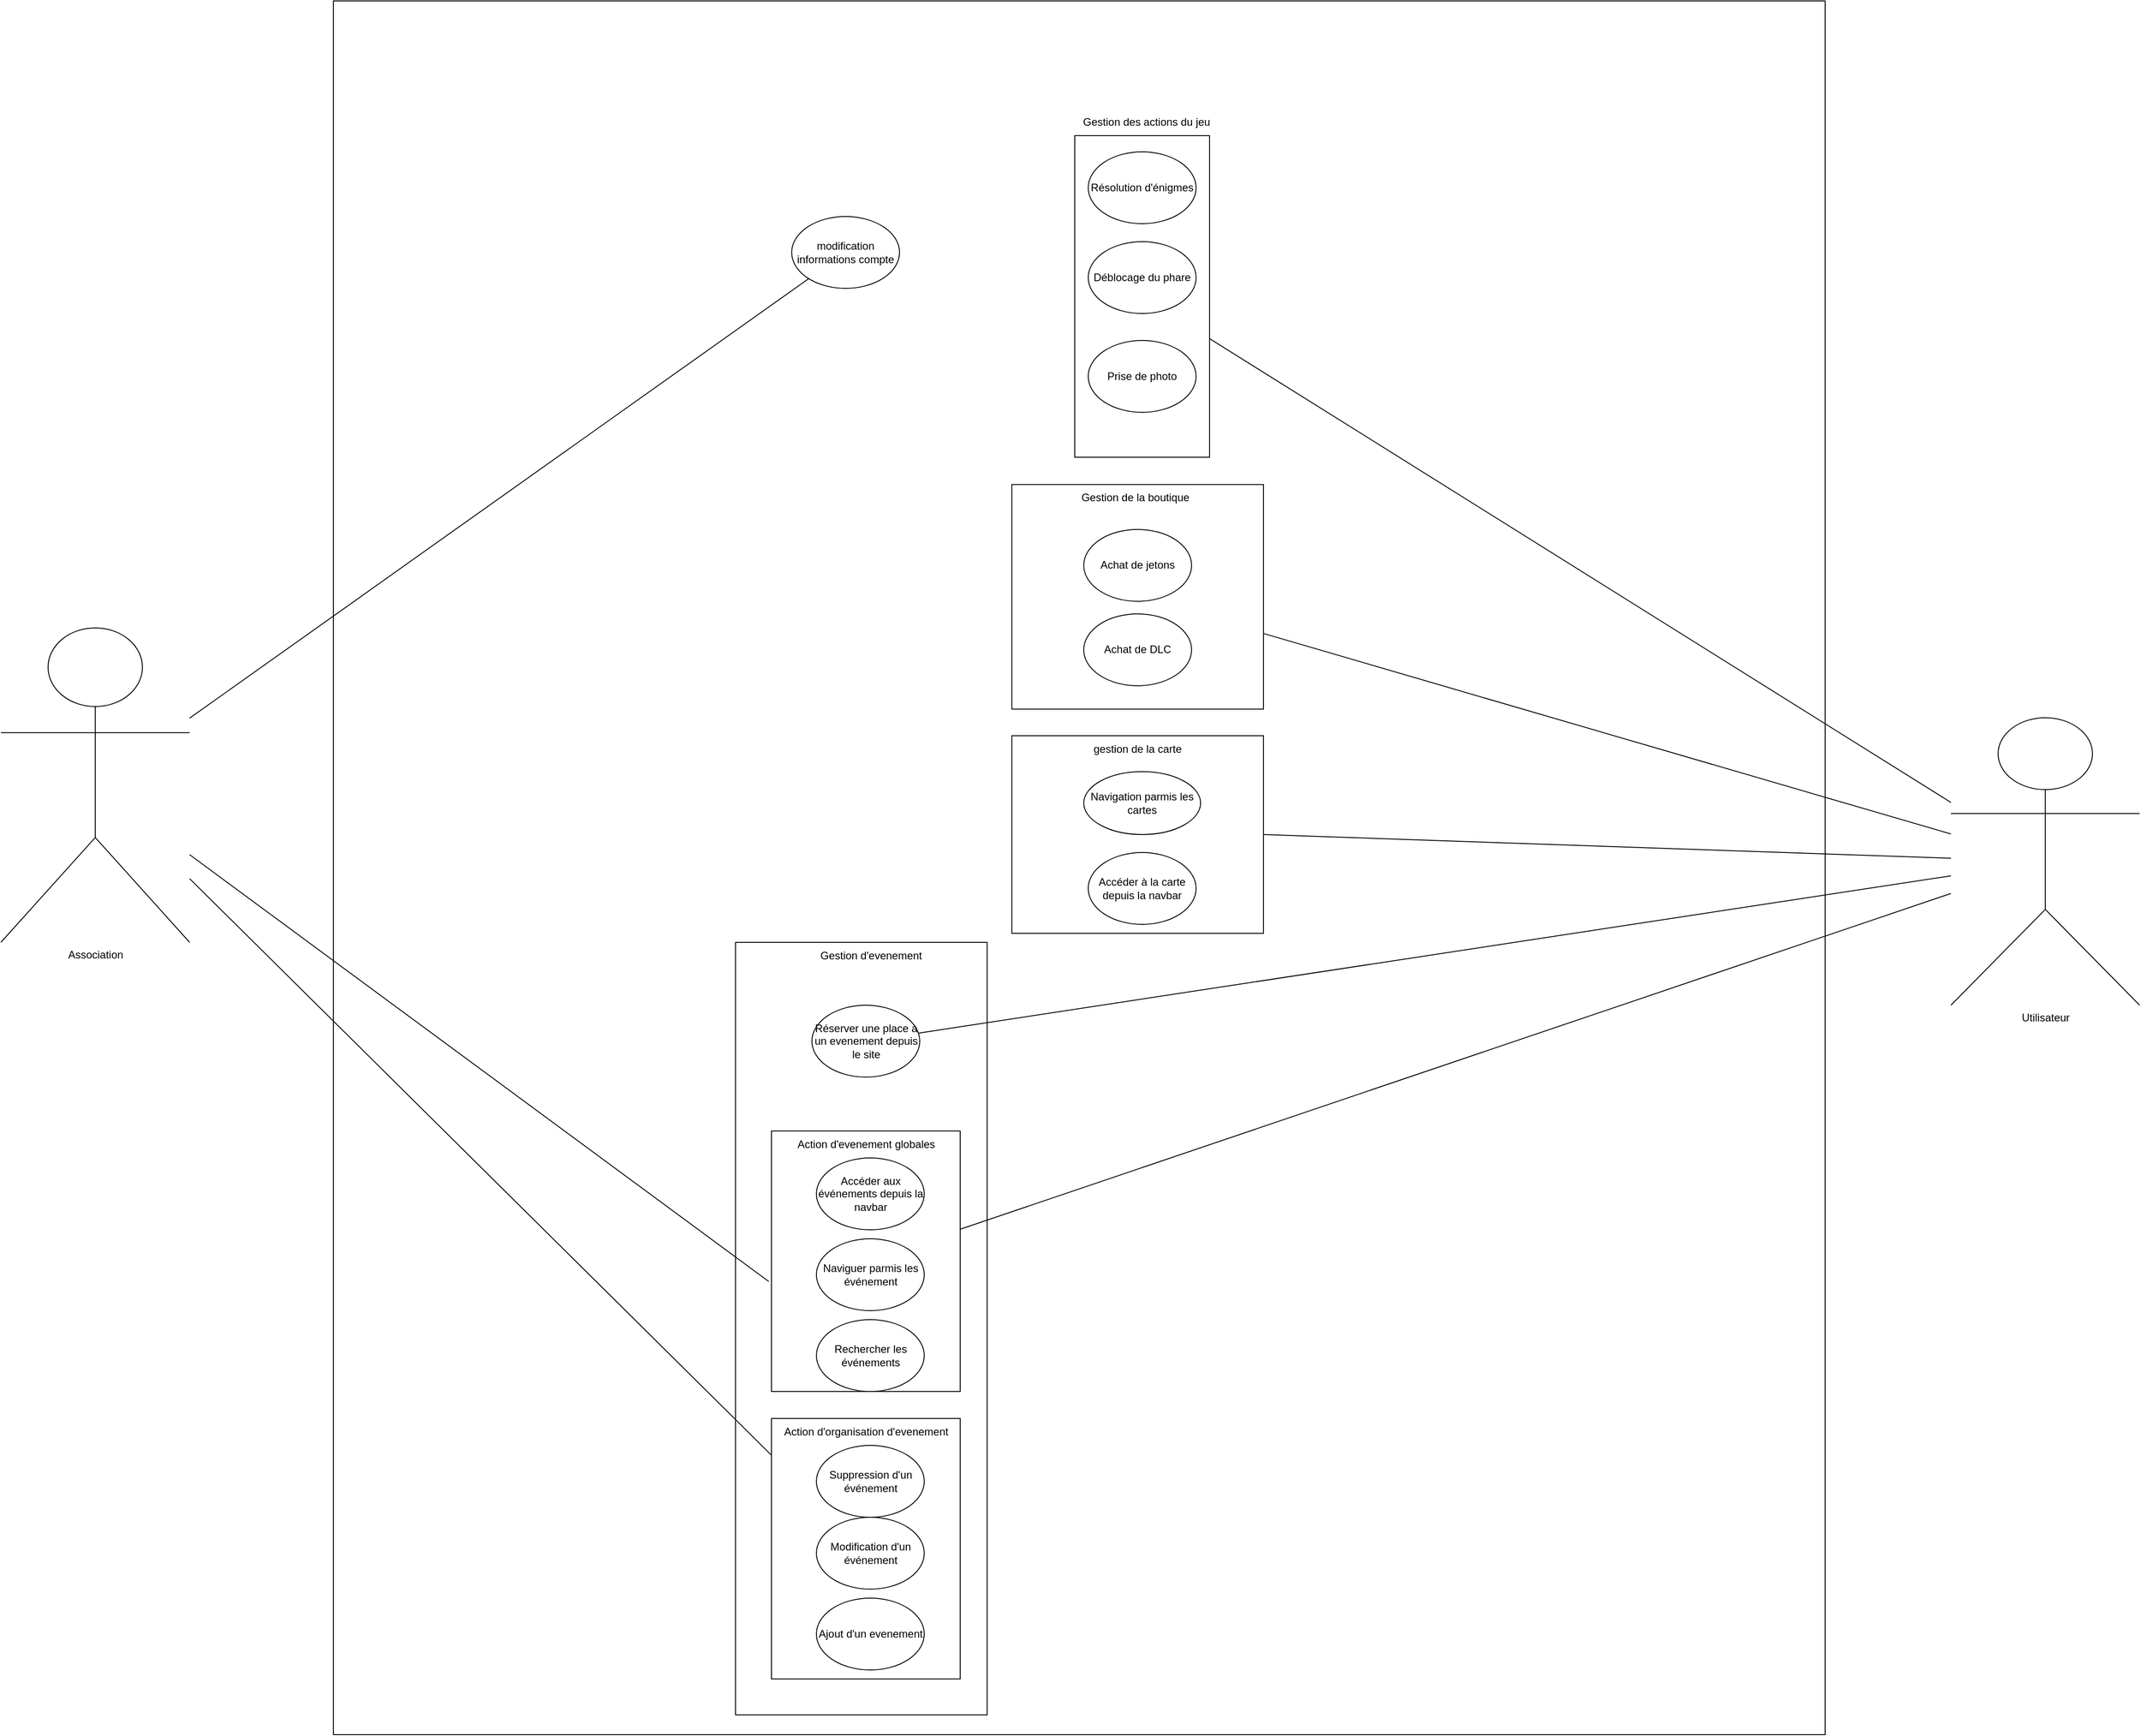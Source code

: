 <mxfile version="24.8.4">
  <diagram name="Page-1" id="UtBNDfn8IIDB6-av0K0q">
    <mxGraphModel dx="2514" dy="924" grid="1" gridSize="10" guides="1" tooltips="1" connect="1" arrows="1" fold="1" page="1" pageScale="1" pageWidth="827" pageHeight="1169" math="0" shadow="0">
      <root>
        <mxCell id="0" />
        <mxCell id="1" parent="0" />
        <mxCell id="tl4poTx89u1U0Vo0xO1h-35" value="" style="rounded=0;whiteSpace=wrap;html=1;" parent="1" vertex="1">
          <mxGeometry x="-10" y="380" width="1660" height="1930" as="geometry" />
        </mxCell>
        <mxCell id="tl4poTx89u1U0Vo0xO1h-1" value="Utilisateur" style="shape=umlActor;verticalLabelPosition=bottom;verticalAlign=top;html=1;outlineConnect=0;" parent="1" vertex="1">
          <mxGeometry x="1790" y="1178" width="210" height="320" as="geometry" />
        </mxCell>
        <mxCell id="tl4poTx89u1U0Vo0xO1h-3" value="" style="rounded=0;whiteSpace=wrap;html=1;" parent="1" vertex="1">
          <mxGeometry x="437.5" y="1428" width="280" height="860" as="geometry" />
        </mxCell>
        <mxCell id="tl4poTx89u1U0Vo0xO1h-4" value="Association" style="shape=umlActor;verticalLabelPosition=bottom;verticalAlign=top;html=1;outlineConnect=0;" parent="1" vertex="1">
          <mxGeometry x="-380" y="1078" width="210" height="350" as="geometry" />
        </mxCell>
        <mxCell id="tl4poTx89u1U0Vo0xO1h-6" value="Gestion d&#39;evenement" style="text;html=1;align=center;verticalAlign=middle;resizable=0;points=[];autosize=1;strokeColor=none;fillColor=none;" parent="1" vertex="1">
          <mxGeometry x="517.5" y="1428" width="140" height="30" as="geometry" />
        </mxCell>
        <mxCell id="tl4poTx89u1U0Vo0xO1h-37" value="" style="rounded=0;whiteSpace=wrap;html=1;" parent="1" vertex="1">
          <mxGeometry x="477.5" y="1638" width="210" height="290" as="geometry" />
        </mxCell>
        <mxCell id="tl4poTx89u1U0Vo0xO1h-7" value="Accéder aux événements depuis la navbar" style="ellipse;whiteSpace=wrap;html=1;" parent="1" vertex="1">
          <mxGeometry x="527.5" y="1668" width="120" height="80" as="geometry" />
        </mxCell>
        <mxCell id="tl4poTx89u1U0Vo0xO1h-8" value="Naviguer parmis les événement" style="ellipse;whiteSpace=wrap;html=1;" parent="1" vertex="1">
          <mxGeometry x="527.5" y="1758" width="120" height="80" as="geometry" />
        </mxCell>
        <mxCell id="tl4poTx89u1U0Vo0xO1h-9" value="Rechercher les événements" style="ellipse;whiteSpace=wrap;html=1;" parent="1" vertex="1">
          <mxGeometry x="527.5" y="1848" width="120" height="80" as="geometry" />
        </mxCell>
        <mxCell id="tl4poTx89u1U0Vo0xO1h-39" value="" style="rounded=0;whiteSpace=wrap;html=1;" parent="1" vertex="1">
          <mxGeometry x="477.5" y="1958" width="210" height="290" as="geometry" />
        </mxCell>
        <mxCell id="tl4poTx89u1U0Vo0xO1h-10" value="Ajout d&#39;un evenement" style="ellipse;whiteSpace=wrap;html=1;" parent="1" vertex="1">
          <mxGeometry x="527.5" y="2158" width="120" height="80" as="geometry" />
        </mxCell>
        <mxCell id="tl4poTx89u1U0Vo0xO1h-11" value="Suppression d&#39;un événement" style="ellipse;whiteSpace=wrap;html=1;" parent="1" vertex="1">
          <mxGeometry x="527.5" y="1988" width="120" height="80" as="geometry" />
        </mxCell>
        <mxCell id="tl4poTx89u1U0Vo0xO1h-12" value="Modification d&#39;un événement" style="ellipse;whiteSpace=wrap;html=1;" parent="1" vertex="1">
          <mxGeometry x="527.5" y="2068" width="120" height="80" as="geometry" />
        </mxCell>
        <mxCell id="tl4poTx89u1U0Vo0xO1h-27" value="" style="endArrow=none;html=1;rounded=0;" parent="1" source="tl4poTx89u1U0Vo0xO1h-1" target="tl4poTx89u1U0Vo0xO1h-37" edge="1">
          <mxGeometry width="50" height="50" relative="1" as="geometry">
            <mxPoint x="110" y="684" as="sourcePoint" />
            <mxPoint x="413" y="609" as="targetPoint" />
          </mxGeometry>
        </mxCell>
        <mxCell id="tl4poTx89u1U0Vo0xO1h-30" value="" style="endArrow=none;html=1;rounded=0;" parent="1" source="tl4poTx89u1U0Vo0xO1h-4" target="tl4poTx89u1U0Vo0xO1h-39" edge="1">
          <mxGeometry width="50" height="50" relative="1" as="geometry">
            <mxPoint x="140" y="714" as="sourcePoint" />
            <mxPoint x="443" y="639" as="targetPoint" />
          </mxGeometry>
        </mxCell>
        <mxCell id="tl4poTx89u1U0Vo0xO1h-33" value="" style="endArrow=none;html=1;rounded=0;entryX=-0.014;entryY=0.578;entryDx=0;entryDy=0;entryPerimeter=0;" parent="1" source="tl4poTx89u1U0Vo0xO1h-4" target="tl4poTx89u1U0Vo0xO1h-37" edge="1">
          <mxGeometry width="50" height="50" relative="1" as="geometry">
            <mxPoint x="170" y="744" as="sourcePoint" />
            <mxPoint x="473" y="669" as="targetPoint" />
          </mxGeometry>
        </mxCell>
        <mxCell id="tl4poTx89u1U0Vo0xO1h-38" value="Action d&#39;evenement globales" style="text;html=1;align=center;verticalAlign=middle;whiteSpace=wrap;rounded=0;" parent="1" vertex="1">
          <mxGeometry x="477.5" y="1638" width="210" height="30" as="geometry" />
        </mxCell>
        <mxCell id="tl4poTx89u1U0Vo0xO1h-40" value="Action d&#39;organisation d&#39;evenement" style="text;html=1;align=center;verticalAlign=middle;whiteSpace=wrap;rounded=0;" parent="1" vertex="1">
          <mxGeometry x="477.5" y="1958" width="210" height="30" as="geometry" />
        </mxCell>
        <mxCell id="tl4poTx89u1U0Vo0xO1h-42" value="" style="rounded=0;whiteSpace=wrap;html=1;" parent="1" vertex="1">
          <mxGeometry x="745" y="1198" width="280" height="220" as="geometry" />
        </mxCell>
        <mxCell id="tl4poTx89u1U0Vo0xO1h-43" value="gestion de la carte" style="text;html=1;align=center;verticalAlign=middle;whiteSpace=wrap;rounded=0;" parent="1" vertex="1">
          <mxGeometry x="745" y="1198" width="280" height="30" as="geometry" />
        </mxCell>
        <mxCell id="tl4poTx89u1U0Vo0xO1h-45" value="Réserver une place à un evenement depuis le site" style="ellipse;whiteSpace=wrap;html=1;" parent="1" vertex="1">
          <mxGeometry x="522.5" y="1498" width="120" height="80" as="geometry" />
        </mxCell>
        <mxCell id="tl4poTx89u1U0Vo0xO1h-46" value="" style="endArrow=none;html=1;rounded=0;" parent="1" source="tl4poTx89u1U0Vo0xO1h-1" target="tl4poTx89u1U0Vo0xO1h-45" edge="1">
          <mxGeometry width="50" height="50" relative="1" as="geometry">
            <mxPoint x="110" y="639" as="sourcePoint" />
            <mxPoint x="470" y="735" as="targetPoint" />
          </mxGeometry>
        </mxCell>
        <mxCell id="tl4poTx89u1U0Vo0xO1h-47" value="Navigation parmis les cartes" style="ellipse;whiteSpace=wrap;html=1;" parent="1" vertex="1">
          <mxGeometry x="825" y="1238" width="130" height="70" as="geometry" />
        </mxCell>
        <mxCell id="tl4poTx89u1U0Vo0xO1h-48" value="Accéder à la carte depuis la navbar" style="ellipse;whiteSpace=wrap;html=1;" parent="1" vertex="1">
          <mxGeometry x="830" y="1328" width="120" height="80" as="geometry" />
        </mxCell>
        <mxCell id="tl4poTx89u1U0Vo0xO1h-53" value="" style="endArrow=none;html=1;rounded=0;entryX=1;entryY=0.5;entryDx=0;entryDy=0;" parent="1" source="tl4poTx89u1U0Vo0xO1h-1" target="tl4poTx89u1U0Vo0xO1h-42" edge="1">
          <mxGeometry width="50" height="50" relative="1" as="geometry">
            <mxPoint x="120" y="927" as="sourcePoint" />
            <mxPoint x="480" y="1056" as="targetPoint" />
          </mxGeometry>
        </mxCell>
        <mxCell id="tl4poTx89u1U0Vo0xO1h-54" value="" style="rounded=0;whiteSpace=wrap;html=1;" parent="1" vertex="1">
          <mxGeometry x="815" y="530" width="150" height="358" as="geometry" />
        </mxCell>
        <mxCell id="tl4poTx89u1U0Vo0xO1h-55" value="Gestion des actions du jeu" style="text;html=1;align=center;verticalAlign=middle;whiteSpace=wrap;rounded=0;" parent="1" vertex="1">
          <mxGeometry x="815" y="500" width="160" height="30" as="geometry" />
        </mxCell>
        <mxCell id="tl4poTx89u1U0Vo0xO1h-57" value="Résolution d&#39;énigmes" style="ellipse;whiteSpace=wrap;html=1;" parent="1" vertex="1">
          <mxGeometry x="830" y="548" width="120" height="80" as="geometry" />
        </mxCell>
        <mxCell id="tl4poTx89u1U0Vo0xO1h-58" value="Déblocage du phare" style="ellipse;whiteSpace=wrap;html=1;" parent="1" vertex="1">
          <mxGeometry x="830" y="648" width="120" height="80" as="geometry" />
        </mxCell>
        <mxCell id="tl4poTx89u1U0Vo0xO1h-60" value="" style="endArrow=none;html=1;rounded=0;" parent="1" source="tl4poTx89u1U0Vo0xO1h-1" target="tl4poTx89u1U0Vo0xO1h-54" edge="1">
          <mxGeometry width="50" height="50" relative="1" as="geometry">
            <mxPoint x="-30" y="1208" as="sourcePoint" />
            <mxPoint x="20" y="1158" as="targetPoint" />
          </mxGeometry>
        </mxCell>
        <mxCell id="tl4poTx89u1U0Vo0xO1h-61" value="Prise de photo" style="ellipse;whiteSpace=wrap;html=1;" parent="1" vertex="1">
          <mxGeometry x="830" y="758" width="120" height="80" as="geometry" />
        </mxCell>
        <mxCell id="tl4poTx89u1U0Vo0xO1h-62" value="" style="rounded=0;whiteSpace=wrap;html=1;" parent="1" vertex="1">
          <mxGeometry x="745" y="918.36" width="280" height="250" as="geometry" />
        </mxCell>
        <mxCell id="tl4poTx89u1U0Vo0xO1h-67" value="Achat de jetons" style="ellipse;whiteSpace=wrap;html=1;" parent="1" vertex="1">
          <mxGeometry x="825" y="968.36" width="120" height="80" as="geometry" />
        </mxCell>
        <mxCell id="tl4poTx89u1U0Vo0xO1h-68" value="Achat de DLC" style="ellipse;whiteSpace=wrap;html=1;" parent="1" vertex="1">
          <mxGeometry x="825" y="1062.36" width="120" height="80" as="geometry" />
        </mxCell>
        <mxCell id="tl4poTx89u1U0Vo0xO1h-69" value="Gestion de la boutique" style="text;html=1;align=center;verticalAlign=middle;whiteSpace=wrap;rounded=0;" parent="1" vertex="1">
          <mxGeometry x="740" y="918.36" width="285" height="30" as="geometry" />
        </mxCell>
        <mxCell id="tl4poTx89u1U0Vo0xO1h-70" value="" style="endArrow=none;html=1;rounded=0;" parent="1" source="tl4poTx89u1U0Vo0xO1h-1" target="tl4poTx89u1U0Vo0xO1h-62" edge="1">
          <mxGeometry width="50" height="50" relative="1" as="geometry">
            <mxPoint y="1828" as="sourcePoint" />
            <mxPoint x="50" y="1778" as="targetPoint" />
          </mxGeometry>
        </mxCell>
        <mxCell id="tl4poTx89u1U0Vo0xO1h-78" value="modification informations compte" style="ellipse;whiteSpace=wrap;html=1;" parent="1" vertex="1">
          <mxGeometry x="500" y="620" width="120" height="80" as="geometry" />
        </mxCell>
        <mxCell id="tl4poTx89u1U0Vo0xO1h-79" value="" style="endArrow=none;html=1;rounded=0;" parent="1" source="tl4poTx89u1U0Vo0xO1h-4" target="tl4poTx89u1U0Vo0xO1h-78" edge="1">
          <mxGeometry width="50" height="50" relative="1" as="geometry">
            <mxPoint x="870" y="1247.995" as="sourcePoint" />
            <mxPoint x="435" y="732.612" as="targetPoint" />
          </mxGeometry>
        </mxCell>
      </root>
    </mxGraphModel>
  </diagram>
</mxfile>
